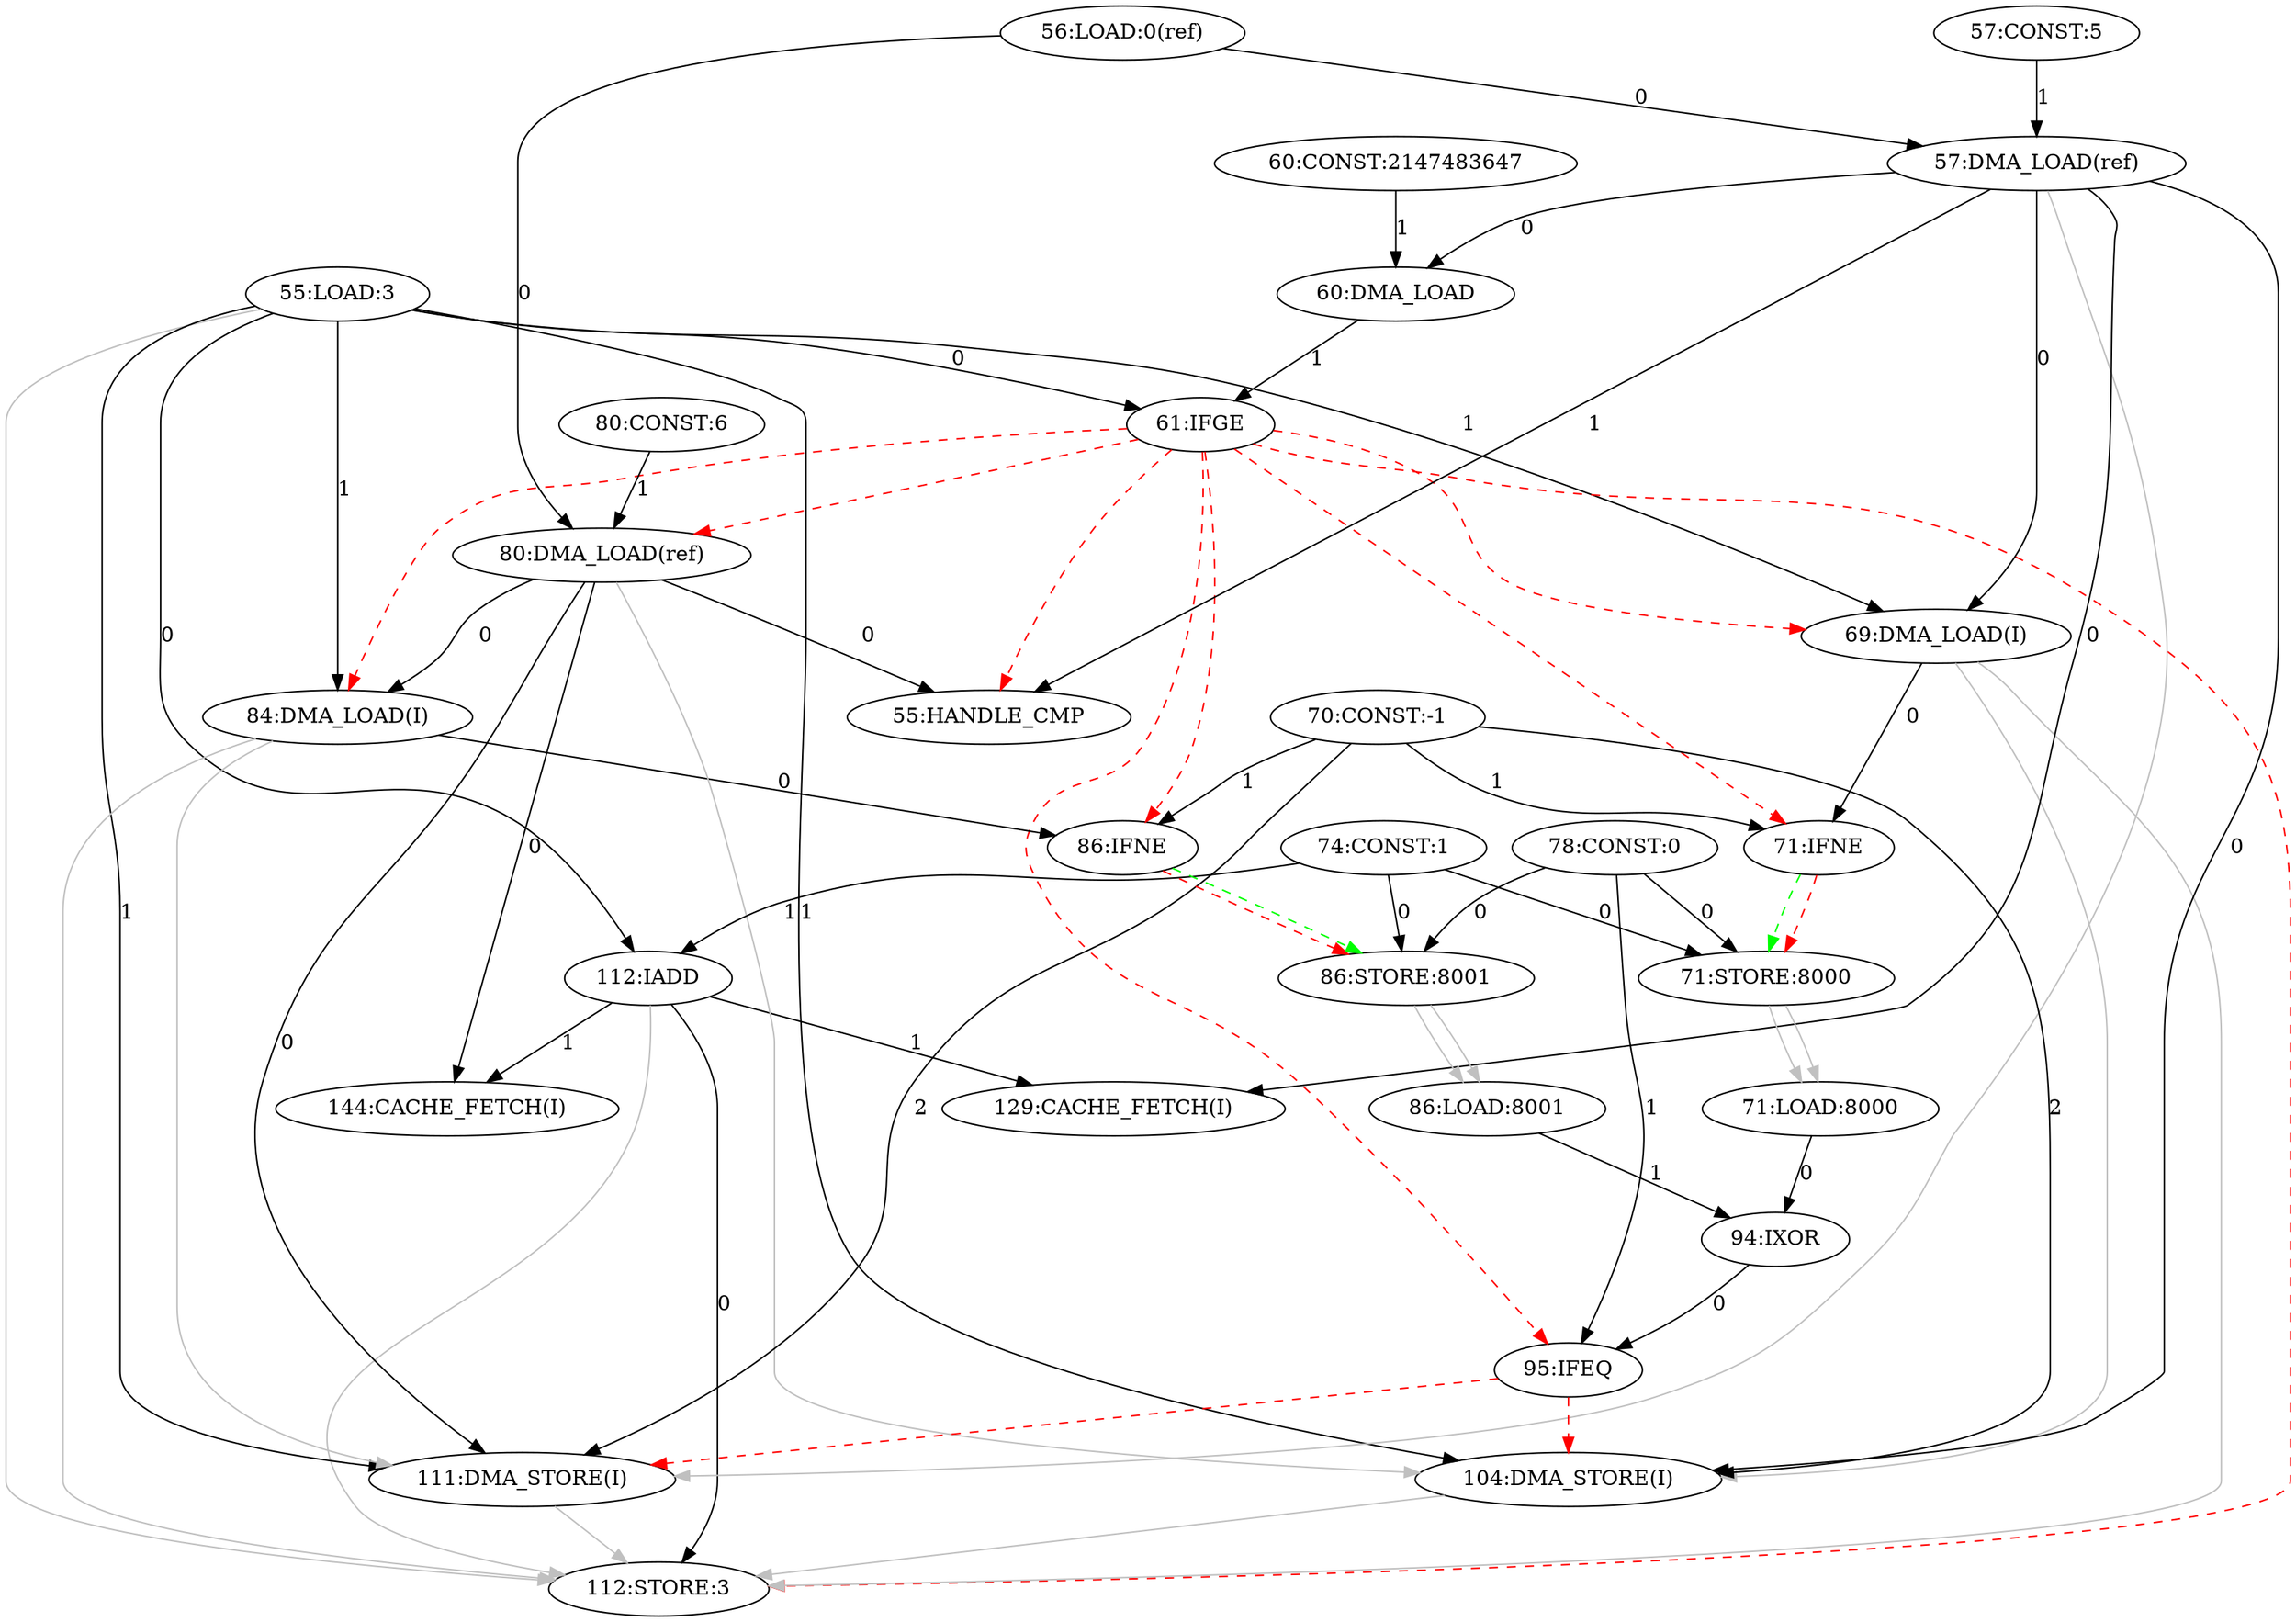 digraph depgraph {
"112:IADD" -> "112:STORE:3"[label=0];
"55:LOAD:3" -> "112:STORE:3"[color=gray];
"61:IFGE" -> "112:STORE:3"[color=red,style=dashed];
"69:DMA_LOAD(I)" -> "112:STORE:3"[color=gray];
"84:DMA_LOAD(I)" -> "112:STORE:3"[color=gray];
"104:DMA_STORE(I)" -> "112:STORE:3"[color=gray];
"111:DMA_STORE(I)" -> "112:STORE:3"[color=gray];
"112:IADD" -> "112:STORE:3"[color=gray];
"55:LOAD:3" -> "61:IFGE"[label=0];
"60:DMA_LOAD" -> "61:IFGE"[label=1];
"57:DMA_LOAD(ref)" -> "69:DMA_LOAD(I)"[label=0];
"55:LOAD:3" -> "69:DMA_LOAD(I)"[label=1];
"61:IFGE" -> "69:DMA_LOAD(I)"[color=red,style=dashed];
"80:DMA_LOAD(ref)" -> "84:DMA_LOAD(I)"[label=0];
"55:LOAD:3" -> "84:DMA_LOAD(I)"[label=1];
"61:IFGE" -> "84:DMA_LOAD(I)"[color=red,style=dashed];
"57:DMA_LOAD(ref)" -> "104:DMA_STORE(I)"[label=0];
"55:LOAD:3" -> "104:DMA_STORE(I)"[label=1];
"70:CONST:-1" -> "104:DMA_STORE(I)"[label=2];
"69:DMA_LOAD(I)" -> "104:DMA_STORE(I)"[color=gray];
"80:DMA_LOAD(ref)" -> "104:DMA_STORE(I)"[color=gray];
"95:IFEQ" -> "104:DMA_STORE(I)"[color=red,style=dashed];
"80:DMA_LOAD(ref)" -> "111:DMA_STORE(I)"[label=0];
"55:LOAD:3" -> "111:DMA_STORE(I)"[label=1];
"70:CONST:-1" -> "111:DMA_STORE(I)"[label=2];
"57:DMA_LOAD(ref)" -> "111:DMA_STORE(I)"[color=gray];
"84:DMA_LOAD(I)" -> "111:DMA_STORE(I)"[color=gray];
"95:IFEQ" -> "111:DMA_STORE(I)"[color=red,style=dashed];
"55:LOAD:3" -> "112:IADD"[label=0];
"74:CONST:1" -> "112:IADD"[label=1];
"56:LOAD:0(ref)" -> "57:DMA_LOAD(ref)"[label=0];
"57:CONST:5" -> "57:DMA_LOAD(ref)"[label=1];
"56:LOAD:0(ref)" -> "80:DMA_LOAD(ref)"[label=0];
"80:CONST:6" -> "80:DMA_LOAD(ref)"[label=1];
"61:IFGE" -> "80:DMA_LOAD(ref)"[color=red,style=dashed];
"57:DMA_LOAD(ref)" -> "60:DMA_LOAD"[label=0];
"60:CONST:2147483647" -> "60:DMA_LOAD"[label=1];
"57:DMA_LOAD(ref)" -> "129:CACHE_FETCH(I)"[label=0];
"112:IADD" -> "129:CACHE_FETCH(I)"[label=1];
"69:DMA_LOAD(I)" -> "71:IFNE"[label=0];
"70:CONST:-1" -> "71:IFNE"[label=1];
"61:IFGE" -> "71:IFNE"[color=red,style=dashed];
"84:DMA_LOAD(I)" -> "86:IFNE"[label=0];
"70:CONST:-1" -> "86:IFNE"[label=1];
"61:IFGE" -> "86:IFNE"[color=red,style=dashed];
"94:IXOR" -> "95:IFEQ"[label=0];
"78:CONST:0" -> "95:IFEQ"[label=1];
"61:IFGE" -> "95:IFEQ"[color=red,style=dashed];
"78:CONST:0" -> "71:STORE:8000"[label=0];
"71:IFNE" -> "71:STORE:8000"[color=green,style=dashed];
"74:CONST:1" -> "71:STORE:8000"[label=0];
"71:IFNE" -> "71:STORE:8000"[color=red,style=dashed];
"74:CONST:1" -> "86:STORE:8001"[label=0];
"86:IFNE" -> "86:STORE:8001"[color=red,style=dashed];
"78:CONST:0" -> "86:STORE:8001"[label=0];
"86:IFNE" -> "86:STORE:8001"[color=green,style=dashed];
"71:STORE:8000" -> "71:LOAD:8000"[color=gray];
"71:STORE:8000" -> "71:LOAD:8000"[color=gray];
"71:LOAD:8000" -> "94:IXOR"[label=0];
"86:LOAD:8001" -> "94:IXOR"[label=1];
"80:DMA_LOAD(ref)" -> "144:CACHE_FETCH(I)"[label=0];
"112:IADD" -> "144:CACHE_FETCH(I)"[label=1];
"86:STORE:8001" -> "86:LOAD:8001"[color=gray];
"86:STORE:8001" -> "86:LOAD:8001"[color=gray];
"80:DMA_LOAD(ref)" -> "55:HANDLE_CMP"[label=0];
"57:DMA_LOAD(ref)" -> "55:HANDLE_CMP"[label=1];
"61:IFGE" -> "55:HANDLE_CMP"[color=red,style=dashed];
}